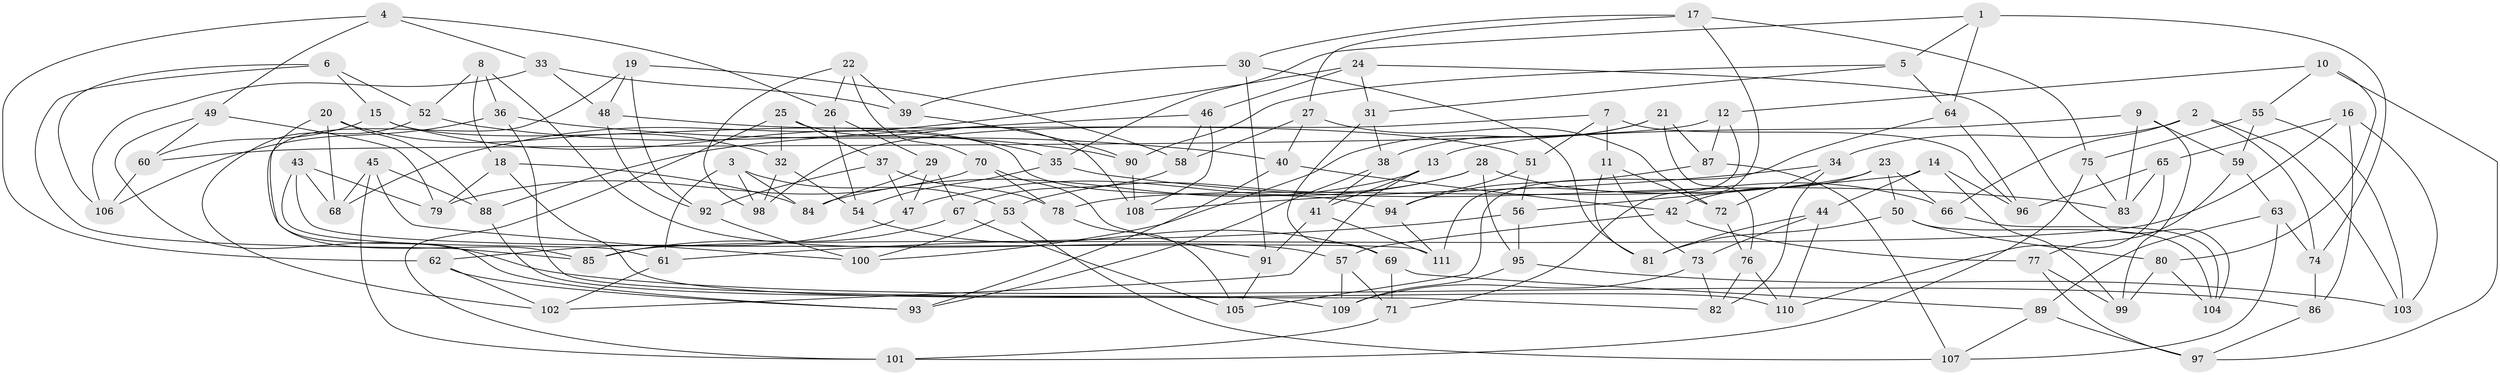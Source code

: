 // coarse degree distribution, {6: 0.6119402985074627, 4: 0.3283582089552239, 5: 0.04477611940298507, 3: 0.014925373134328358}
// Generated by graph-tools (version 1.1) at 2025/24/03/03/25 07:24:29]
// undirected, 111 vertices, 222 edges
graph export_dot {
graph [start="1"]
  node [color=gray90,style=filled];
  1;
  2;
  3;
  4;
  5;
  6;
  7;
  8;
  9;
  10;
  11;
  12;
  13;
  14;
  15;
  16;
  17;
  18;
  19;
  20;
  21;
  22;
  23;
  24;
  25;
  26;
  27;
  28;
  29;
  30;
  31;
  32;
  33;
  34;
  35;
  36;
  37;
  38;
  39;
  40;
  41;
  42;
  43;
  44;
  45;
  46;
  47;
  48;
  49;
  50;
  51;
  52;
  53;
  54;
  55;
  56;
  57;
  58;
  59;
  60;
  61;
  62;
  63;
  64;
  65;
  66;
  67;
  68;
  69;
  70;
  71;
  72;
  73;
  74;
  75;
  76;
  77;
  78;
  79;
  80;
  81;
  82;
  83;
  84;
  85;
  86;
  87;
  88;
  89;
  90;
  91;
  92;
  93;
  94;
  95;
  96;
  97;
  98;
  99;
  100;
  101;
  102;
  103;
  104;
  105;
  106;
  107;
  108;
  109;
  110;
  111;
  1 -- 35;
  1 -- 74;
  1 -- 5;
  1 -- 64;
  2 -- 66;
  2 -- 34;
  2 -- 103;
  2 -- 74;
  3 -- 53;
  3 -- 98;
  3 -- 61;
  3 -- 84;
  4 -- 33;
  4 -- 62;
  4 -- 26;
  4 -- 49;
  5 -- 64;
  5 -- 90;
  5 -- 31;
  6 -- 85;
  6 -- 106;
  6 -- 15;
  6 -- 52;
  7 -- 51;
  7 -- 98;
  7 -- 96;
  7 -- 11;
  8 -- 18;
  8 -- 57;
  8 -- 36;
  8 -- 52;
  9 -- 99;
  9 -- 83;
  9 -- 13;
  9 -- 59;
  10 -- 12;
  10 -- 80;
  10 -- 55;
  10 -- 97;
  11 -- 72;
  11 -- 81;
  11 -- 73;
  12 -- 111;
  12 -- 60;
  12 -- 87;
  13 -- 41;
  13 -- 84;
  13 -- 102;
  14 -- 96;
  14 -- 56;
  14 -- 44;
  14 -- 99;
  15 -- 60;
  15 -- 94;
  15 -- 35;
  16 -- 103;
  16 -- 86;
  16 -- 85;
  16 -- 65;
  17 -- 71;
  17 -- 75;
  17 -- 30;
  17 -- 27;
  18 -- 110;
  18 -- 84;
  18 -- 79;
  19 -- 93;
  19 -- 58;
  19 -- 48;
  19 -- 92;
  20 -- 32;
  20 -- 88;
  20 -- 85;
  20 -- 68;
  21 -- 76;
  21 -- 87;
  21 -- 38;
  21 -- 100;
  22 -- 26;
  22 -- 39;
  22 -- 70;
  22 -- 98;
  23 -- 78;
  23 -- 50;
  23 -- 42;
  23 -- 66;
  24 -- 104;
  24 -- 46;
  24 -- 68;
  24 -- 31;
  25 -- 32;
  25 -- 37;
  25 -- 108;
  25 -- 101;
  26 -- 54;
  26 -- 29;
  27 -- 72;
  27 -- 40;
  27 -- 58;
  28 -- 53;
  28 -- 47;
  28 -- 66;
  28 -- 95;
  29 -- 84;
  29 -- 67;
  29 -- 47;
  30 -- 81;
  30 -- 91;
  30 -- 39;
  31 -- 69;
  31 -- 38;
  32 -- 54;
  32 -- 98;
  33 -- 48;
  33 -- 106;
  33 -- 39;
  34 -- 72;
  34 -- 108;
  34 -- 82;
  35 -- 83;
  35 -- 54;
  36 -- 106;
  36 -- 40;
  36 -- 82;
  37 -- 78;
  37 -- 92;
  37 -- 47;
  38 -- 93;
  38 -- 41;
  39 -- 90;
  40 -- 93;
  40 -- 42;
  41 -- 111;
  41 -- 91;
  42 -- 57;
  42 -- 77;
  43 -- 111;
  43 -- 61;
  43 -- 68;
  43 -- 79;
  44 -- 110;
  44 -- 73;
  44 -- 81;
  45 -- 88;
  45 -- 101;
  45 -- 100;
  45 -- 68;
  46 -- 58;
  46 -- 88;
  46 -- 108;
  47 -- 62;
  48 -- 51;
  48 -- 92;
  49 -- 60;
  49 -- 86;
  49 -- 79;
  50 -- 80;
  50 -- 104;
  50 -- 81;
  51 -- 56;
  51 -- 94;
  52 -- 90;
  52 -- 102;
  53 -- 107;
  53 -- 100;
  54 -- 69;
  55 -- 59;
  55 -- 103;
  55 -- 75;
  56 -- 95;
  56 -- 61;
  57 -- 109;
  57 -- 71;
  58 -- 67;
  59 -- 63;
  59 -- 77;
  60 -- 106;
  61 -- 102;
  62 -- 93;
  62 -- 102;
  63 -- 89;
  63 -- 74;
  63 -- 107;
  64 -- 96;
  64 -- 105;
  65 -- 83;
  65 -- 96;
  65 -- 110;
  66 -- 104;
  67 -- 85;
  67 -- 105;
  69 -- 89;
  69 -- 71;
  70 -- 78;
  70 -- 91;
  70 -- 79;
  71 -- 101;
  72 -- 76;
  73 -- 109;
  73 -- 82;
  74 -- 86;
  75 -- 101;
  75 -- 83;
  76 -- 110;
  76 -- 82;
  77 -- 97;
  77 -- 99;
  78 -- 105;
  80 -- 104;
  80 -- 99;
  86 -- 97;
  87 -- 94;
  87 -- 107;
  88 -- 109;
  89 -- 107;
  89 -- 97;
  90 -- 108;
  91 -- 105;
  92 -- 100;
  94 -- 111;
  95 -- 103;
  95 -- 109;
}
